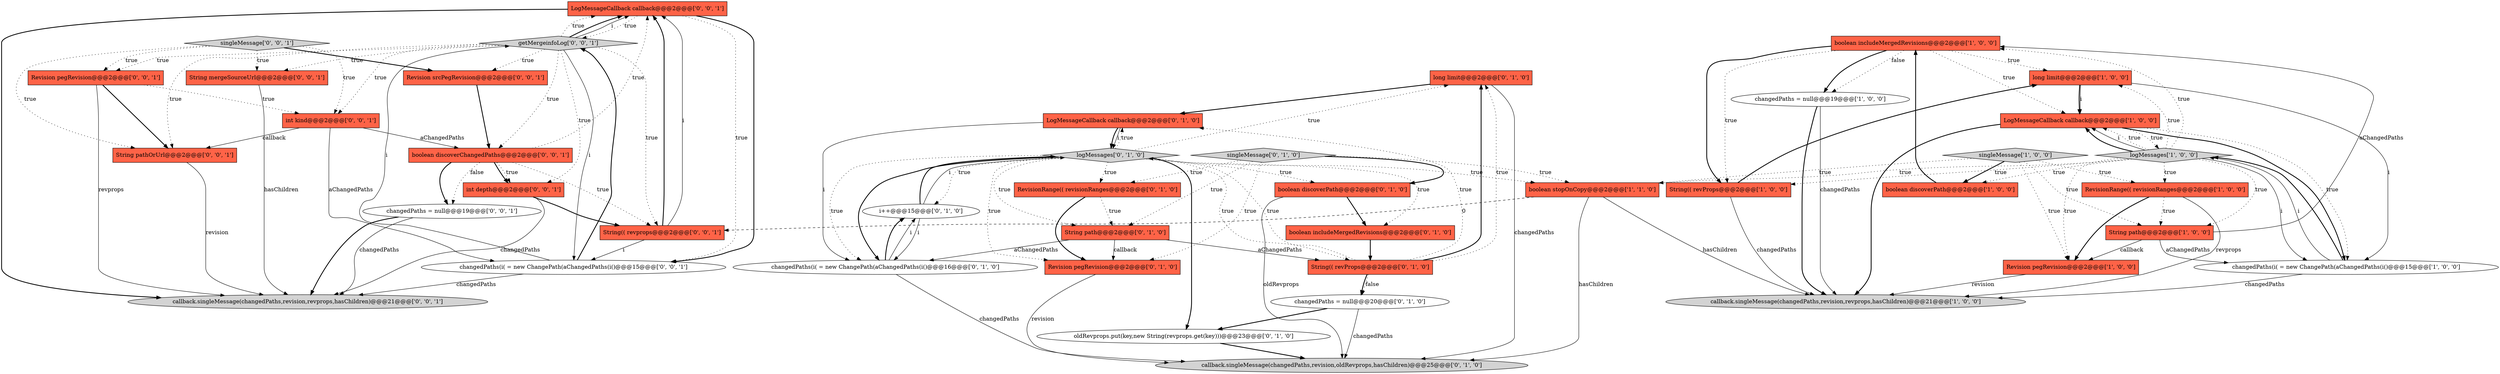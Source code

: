 digraph {
32 [style = filled, label = "LogMessageCallback callback@@@2@@@['0', '0', '1']", fillcolor = tomato, shape = box image = "AAA0AAABBB3BBB"];
25 [style = filled, label = "logMessages['0', '1', '0']", fillcolor = lightgray, shape = diamond image = "AAA0AAABBB2BBB"];
34 [style = filled, label = "singleMessage['0', '0', '1']", fillcolor = lightgray, shape = diamond image = "AAA0AAABBB3BBB"];
2 [style = filled, label = "String path@@@2@@@['1', '0', '0']", fillcolor = tomato, shape = box image = "AAA0AAABBB1BBB"];
27 [style = filled, label = "i++@@@15@@@['0', '1', '0']", fillcolor = white, shape = ellipse image = "AAA0AAABBB2BBB"];
31 [style = filled, label = "String pathOrUrl@@@2@@@['0', '0', '1']", fillcolor = tomato, shape = box image = "AAA0AAABBB3BBB"];
40 [style = filled, label = "changedPaths = null@@@19@@@['0', '0', '1']", fillcolor = white, shape = ellipse image = "AAA0AAABBB3BBB"];
30 [style = filled, label = "Revision pegRevision@@@2@@@['0', '0', '1']", fillcolor = tomato, shape = box image = "AAA0AAABBB3BBB"];
36 [style = filled, label = "callback.singleMessage(changedPaths,revision,revprops,hasChildren)@@@21@@@['0', '0', '1']", fillcolor = lightgray, shape = ellipse image = "AAA0AAABBB3BBB"];
22 [style = filled, label = "callback.singleMessage(changedPaths,revision,oldRevprops,hasChildren)@@@25@@@['0', '1', '0']", fillcolor = lightgray, shape = ellipse image = "AAA0AAABBB2BBB"];
17 [style = filled, label = "long limit@@@2@@@['0', '1', '0']", fillcolor = tomato, shape = box image = "AAA0AAABBB2BBB"];
38 [style = filled, label = "boolean discoverChangedPaths@@@2@@@['0', '0', '1']", fillcolor = tomato, shape = box image = "AAA0AAABBB3BBB"];
13 [style = filled, label = "changedPaths = null@@@19@@@['1', '0', '0']", fillcolor = white, shape = ellipse image = "AAA0AAABBB1BBB"];
33 [style = filled, label = "String mergeSourceUrl@@@2@@@['0', '0', '1']", fillcolor = tomato, shape = box image = "AAA0AAABBB3BBB"];
28 [style = filled, label = "boolean discoverPath@@@2@@@['0', '1', '0']", fillcolor = tomato, shape = box image = "AAA0AAABBB2BBB"];
26 [style = filled, label = "String(( revProps@@@2@@@['0', '1', '0']", fillcolor = tomato, shape = box image = "AAA0AAABBB2BBB"];
10 [style = filled, label = "long limit@@@2@@@['1', '0', '0']", fillcolor = tomato, shape = box image = "AAA0AAABBB1BBB"];
14 [style = filled, label = "String path@@@2@@@['0', '1', '0']", fillcolor = tomato, shape = box image = "AAA0AAABBB2BBB"];
8 [style = filled, label = "String(( revProps@@@2@@@['1', '0', '0']", fillcolor = tomato, shape = box image = "AAA0AAABBB1BBB"];
6 [style = filled, label = "LogMessageCallback callback@@@2@@@['1', '0', '0']", fillcolor = tomato, shape = box image = "AAA0AAABBB1BBB"];
23 [style = filled, label = "oldRevprops.put(key,new String(revprops.get(key)))@@@23@@@['0', '1', '0']", fillcolor = white, shape = ellipse image = "AAA0AAABBB2BBB"];
35 [style = filled, label = "getMergeinfoLog['0', '0', '1']", fillcolor = lightgray, shape = diamond image = "AAA0AAABBB3BBB"];
29 [style = filled, label = "int kind@@@2@@@['0', '0', '1']", fillcolor = tomato, shape = box image = "AAA0AAABBB3BBB"];
0 [style = filled, label = "RevisionRange(( revisionRanges@@@2@@@['1', '0', '0']", fillcolor = tomato, shape = box image = "AAA0AAABBB1BBB"];
9 [style = filled, label = "boolean discoverPath@@@2@@@['1', '0', '0']", fillcolor = tomato, shape = box image = "AAA0AAABBB1BBB"];
5 [style = filled, label = "boolean includeMergedRevisions@@@2@@@['1', '0', '0']", fillcolor = tomato, shape = box image = "AAA0AAABBB1BBB"];
42 [style = filled, label = "changedPaths(i( = new ChangePath(aChangedPaths(i()@@@15@@@['0', '0', '1']", fillcolor = white, shape = ellipse image = "AAA0AAABBB3BBB"];
37 [style = filled, label = "Revision srcPegRevision@@@2@@@['0', '0', '1']", fillcolor = tomato, shape = box image = "AAA0AAABBB3BBB"];
20 [style = filled, label = "changedPaths(i( = new ChangePath(aChangedPaths(i()@@@16@@@['0', '1', '0']", fillcolor = white, shape = ellipse image = "AAA0AAABBB2BBB"];
39 [style = filled, label = "String(( revprops@@@2@@@['0', '0', '1']", fillcolor = tomato, shape = box image = "AAA0AAABBB3BBB"];
15 [style = filled, label = "RevisionRange(( revisionRanges@@@2@@@['0', '1', '0']", fillcolor = tomato, shape = box image = "AAA0AAABBB2BBB"];
7 [style = filled, label = "logMessages['1', '0', '0']", fillcolor = lightgray, shape = diamond image = "AAA0AAABBB1BBB"];
18 [style = filled, label = "boolean includeMergedRevisions@@@2@@@['0', '1', '0']", fillcolor = tomato, shape = box image = "AAA0AAABBB2BBB"];
3 [style = filled, label = "callback.singleMessage(changedPaths,revision,revprops,hasChildren)@@@21@@@['1', '0', '0']", fillcolor = lightgray, shape = ellipse image = "AAA0AAABBB1BBB"];
11 [style = filled, label = "singleMessage['1', '0', '0']", fillcolor = lightgray, shape = diamond image = "AAA0AAABBB1BBB"];
1 [style = filled, label = "Revision pegRevision@@@2@@@['1', '0', '0']", fillcolor = tomato, shape = box image = "AAA0AAABBB1BBB"];
19 [style = filled, label = "LogMessageCallback callback@@@2@@@['0', '1', '0']", fillcolor = tomato, shape = box image = "AAA0AAABBB2BBB"];
21 [style = filled, label = "singleMessage['0', '1', '0']", fillcolor = lightgray, shape = diamond image = "AAA0AAABBB2BBB"];
41 [style = filled, label = "int depth@@@2@@@['0', '0', '1']", fillcolor = tomato, shape = box image = "AAA0AAABBB3BBB"];
16 [style = filled, label = "Revision pegRevision@@@2@@@['0', '1', '0']", fillcolor = tomato, shape = box image = "AAA0AAABBB2BBB"];
12 [style = filled, label = "changedPaths(i( = new ChangePath(aChangedPaths(i()@@@15@@@['1', '0', '0']", fillcolor = white, shape = ellipse image = "AAA0AAABBB1BBB"];
24 [style = filled, label = "changedPaths = null@@@20@@@['0', '1', '0']", fillcolor = white, shape = ellipse image = "AAA0AAABBB2BBB"];
4 [style = filled, label = "boolean stopOnCopy@@@2@@@['1', '1', '0']", fillcolor = tomato, shape = box image = "AAA0AAABBB1BBB"];
5->8 [style = dotted, label="true"];
35->38 [style = dotted, label="true"];
30->36 [style = solid, label="revprops"];
23->22 [style = bold, label=""];
20->27 [style = bold, label=""];
34->29 [style = dotted, label="true"];
26->17 [style = bold, label=""];
35->41 [style = dotted, label="true"];
38->40 [style = bold, label=""];
25->16 [style = dotted, label="true"];
14->16 [style = solid, label="callback"];
7->6 [style = bold, label=""];
38->41 [style = bold, label=""];
38->39 [style = dotted, label="true"];
39->32 [style = bold, label=""];
35->32 [style = dotted, label="true"];
5->13 [style = dotted, label="false"];
25->26 [style = dotted, label="true"];
25->17 [style = dotted, label="true"];
5->13 [style = bold, label=""];
35->32 [style = bold, label=""];
42->35 [style = solid, label="i"];
4->22 [style = solid, label="hasChildren"];
19->25 [style = solid, label="i"];
24->22 [style = solid, label="changedPaths"];
14->20 [style = solid, label="aChangedPaths"];
41->36 [style = solid, label="changedPaths"];
11->1 [style = dotted, label="true"];
38->40 [style = dotted, label="false"];
2->12 [style = solid, label="aChangedPaths"];
19->20 [style = solid, label="i"];
16->22 [style = solid, label="revision"];
15->16 [style = bold, label=""];
28->18 [style = bold, label=""];
6->12 [style = bold, label=""];
31->36 [style = solid, label="revision"];
40->36 [style = solid, label="changedPaths"];
11->4 [style = dotted, label="true"];
7->0 [style = dotted, label="true"];
26->19 [style = dotted, label="true"];
21->14 [style = dotted, label="true"];
32->42 [style = dotted, label="true"];
42->35 [style = bold, label=""];
1->3 [style = solid, label="revision"];
35->39 [style = dotted, label="true"];
7->12 [style = solid, label="i"];
35->42 [style = solid, label="i"];
26->24 [style = bold, label=""];
5->10 [style = dotted, label="true"];
2->5 [style = solid, label="aChangedPaths"];
7->6 [style = solid, label="i"];
25->18 [style = dotted, label="true"];
27->25 [style = bold, label=""];
7->8 [style = dotted, label="true"];
7->10 [style = dotted, label="true"];
25->20 [style = dotted, label="true"];
35->31 [style = dotted, label="true"];
29->42 [style = solid, label="aChangedPaths"];
29->31 [style = solid, label="callback"];
41->39 [style = bold, label=""];
30->29 [style = dotted, label="true"];
0->3 [style = solid, label="revprops"];
21->15 [style = dotted, label="true"];
25->28 [style = dotted, label="true"];
30->31 [style = bold, label=""];
7->5 [style = dotted, label="true"];
4->3 [style = solid, label="hasChildren"];
25->27 [style = dotted, label="true"];
34->30 [style = dotted, label="true"];
27->25 [style = solid, label="i"];
37->38 [style = bold, label=""];
25->14 [style = dotted, label="true"];
39->32 [style = solid, label="i"];
28->22 [style = solid, label="oldRevprops"];
17->22 [style = solid, label="changedPaths"];
6->12 [style = dotted, label="true"];
26->17 [style = dotted, label="true"];
8->10 [style = bold, label=""];
33->36 [style = solid, label="hasChildren"];
0->2 [style = dotted, label="true"];
7->2 [style = dotted, label="true"];
25->4 [style = dotted, label="true"];
11->2 [style = dotted, label="true"];
8->3 [style = solid, label="changedPaths"];
7->4 [style = dotted, label="true"];
5->8 [style = bold, label=""];
35->37 [style = dotted, label="true"];
10->6 [style = bold, label=""];
20->22 [style = solid, label="changedPaths"];
6->7 [style = dotted, label="true"];
4->39 [style = dashed, label="0"];
17->19 [style = bold, label=""];
10->6 [style = solid, label="i"];
2->1 [style = solid, label="callback"];
7->1 [style = dotted, label="true"];
12->3 [style = solid, label="changedPaths"];
18->26 [style = bold, label=""];
42->36 [style = solid, label="changedPaths"];
32->42 [style = bold, label=""];
12->7 [style = solid, label="i"];
19->25 [style = bold, label=""];
25->19 [style = dotted, label="true"];
6->3 [style = bold, label=""];
20->27 [style = solid, label="i"];
13->3 [style = bold, label=""];
26->24 [style = dotted, label="false"];
34->33 [style = dotted, label="true"];
15->14 [style = dotted, label="true"];
21->16 [style = dotted, label="true"];
32->35 [style = dotted, label="true"];
9->5 [style = bold, label=""];
10->12 [style = solid, label="i"];
25->23 [style = bold, label=""];
12->7 [style = bold, label=""];
35->29 [style = dotted, label="true"];
24->23 [style = bold, label=""];
26->25 [style = dotted, label="true"];
35->33 [style = dotted, label="true"];
25->20 [style = bold, label=""];
40->36 [style = bold, label=""];
35->32 [style = solid, label="i"];
11->9 [style = bold, label=""];
11->0 [style = dotted, label="true"];
38->32 [style = dotted, label="true"];
39->42 [style = solid, label="i"];
25->15 [style = dotted, label="true"];
7->9 [style = dotted, label="true"];
0->1 [style = bold, label=""];
38->41 [style = dotted, label="true"];
32->36 [style = bold, label=""];
5->6 [style = dotted, label="true"];
13->3 [style = solid, label="changedPaths"];
27->20 [style = solid, label="i"];
34->31 [style = dotted, label="true"];
35->30 [style = dotted, label="true"];
29->38 [style = solid, label="aChangedPaths"];
21->4 [style = dotted, label="true"];
14->26 [style = solid, label="aChangedPaths"];
34->37 [style = bold, label=""];
21->28 [style = bold, label=""];
7->6 [style = dotted, label="true"];
}
